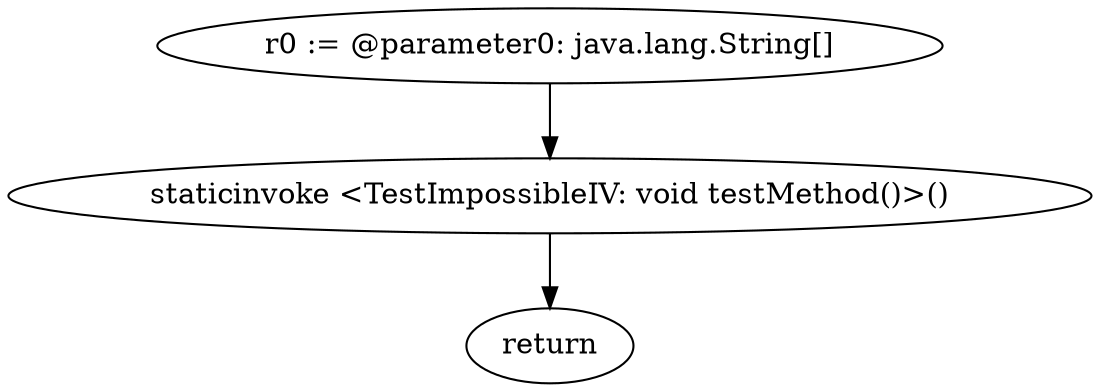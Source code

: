 digraph "unitGraph" {
    "r0 := @parameter0: java.lang.String[]"
    "staticinvoke <TestImpossibleIV: void testMethod()>()"
    "return"
    "r0 := @parameter0: java.lang.String[]"->"staticinvoke <TestImpossibleIV: void testMethod()>()";
    "staticinvoke <TestImpossibleIV: void testMethod()>()"->"return";
}
